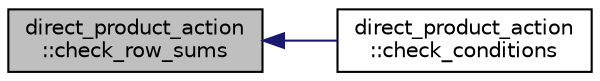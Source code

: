 digraph "direct_product_action::check_row_sums"
{
  edge [fontname="Helvetica",fontsize="10",labelfontname="Helvetica",labelfontsize="10"];
  node [fontname="Helvetica",fontsize="10",shape=record];
  rankdir="LR";
  Node33 [label="direct_product_action\l::check_row_sums",height=0.2,width=0.4,color="black", fillcolor="grey75", style="filled", fontcolor="black"];
  Node33 -> Node34 [dir="back",color="midnightblue",fontsize="10",style="solid",fontname="Helvetica"];
  Node34 [label="direct_product_action\l::check_conditions",height=0.2,width=0.4,color="black", fillcolor="white", style="filled",URL="$d3/d78/classdirect__product__action.html#a3d89cd59c0ae48a4e277b69dee6ba2e1"];
}
